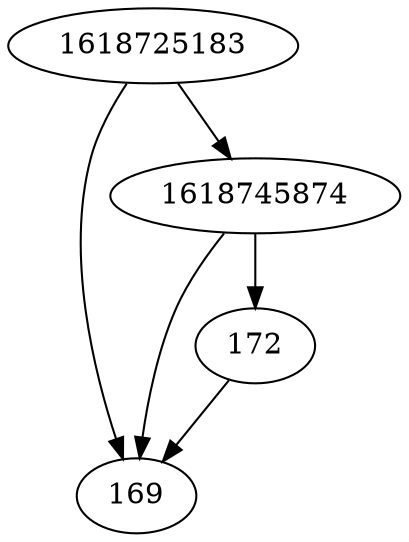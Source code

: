 strict digraph  {
169;
1618745874;
172;
1618725183;
1618745874 -> 169;
1618745874 -> 172;
172 -> 169;
1618725183 -> 169;
1618725183 -> 1618745874;
}

